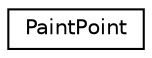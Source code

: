 digraph G
{
  edge [fontname="Helvetica",fontsize="10",labelfontname="Helvetica",labelfontsize="10"];
  node [fontname="Helvetica",fontsize="10",shape=record];
  rankdir=LR;
  Node1 [label="PaintPoint",height=0.2,width=0.4,color="black", fillcolor="white", style="filled",URL="$d5/dcb/structPaintPoint.html"];
}
